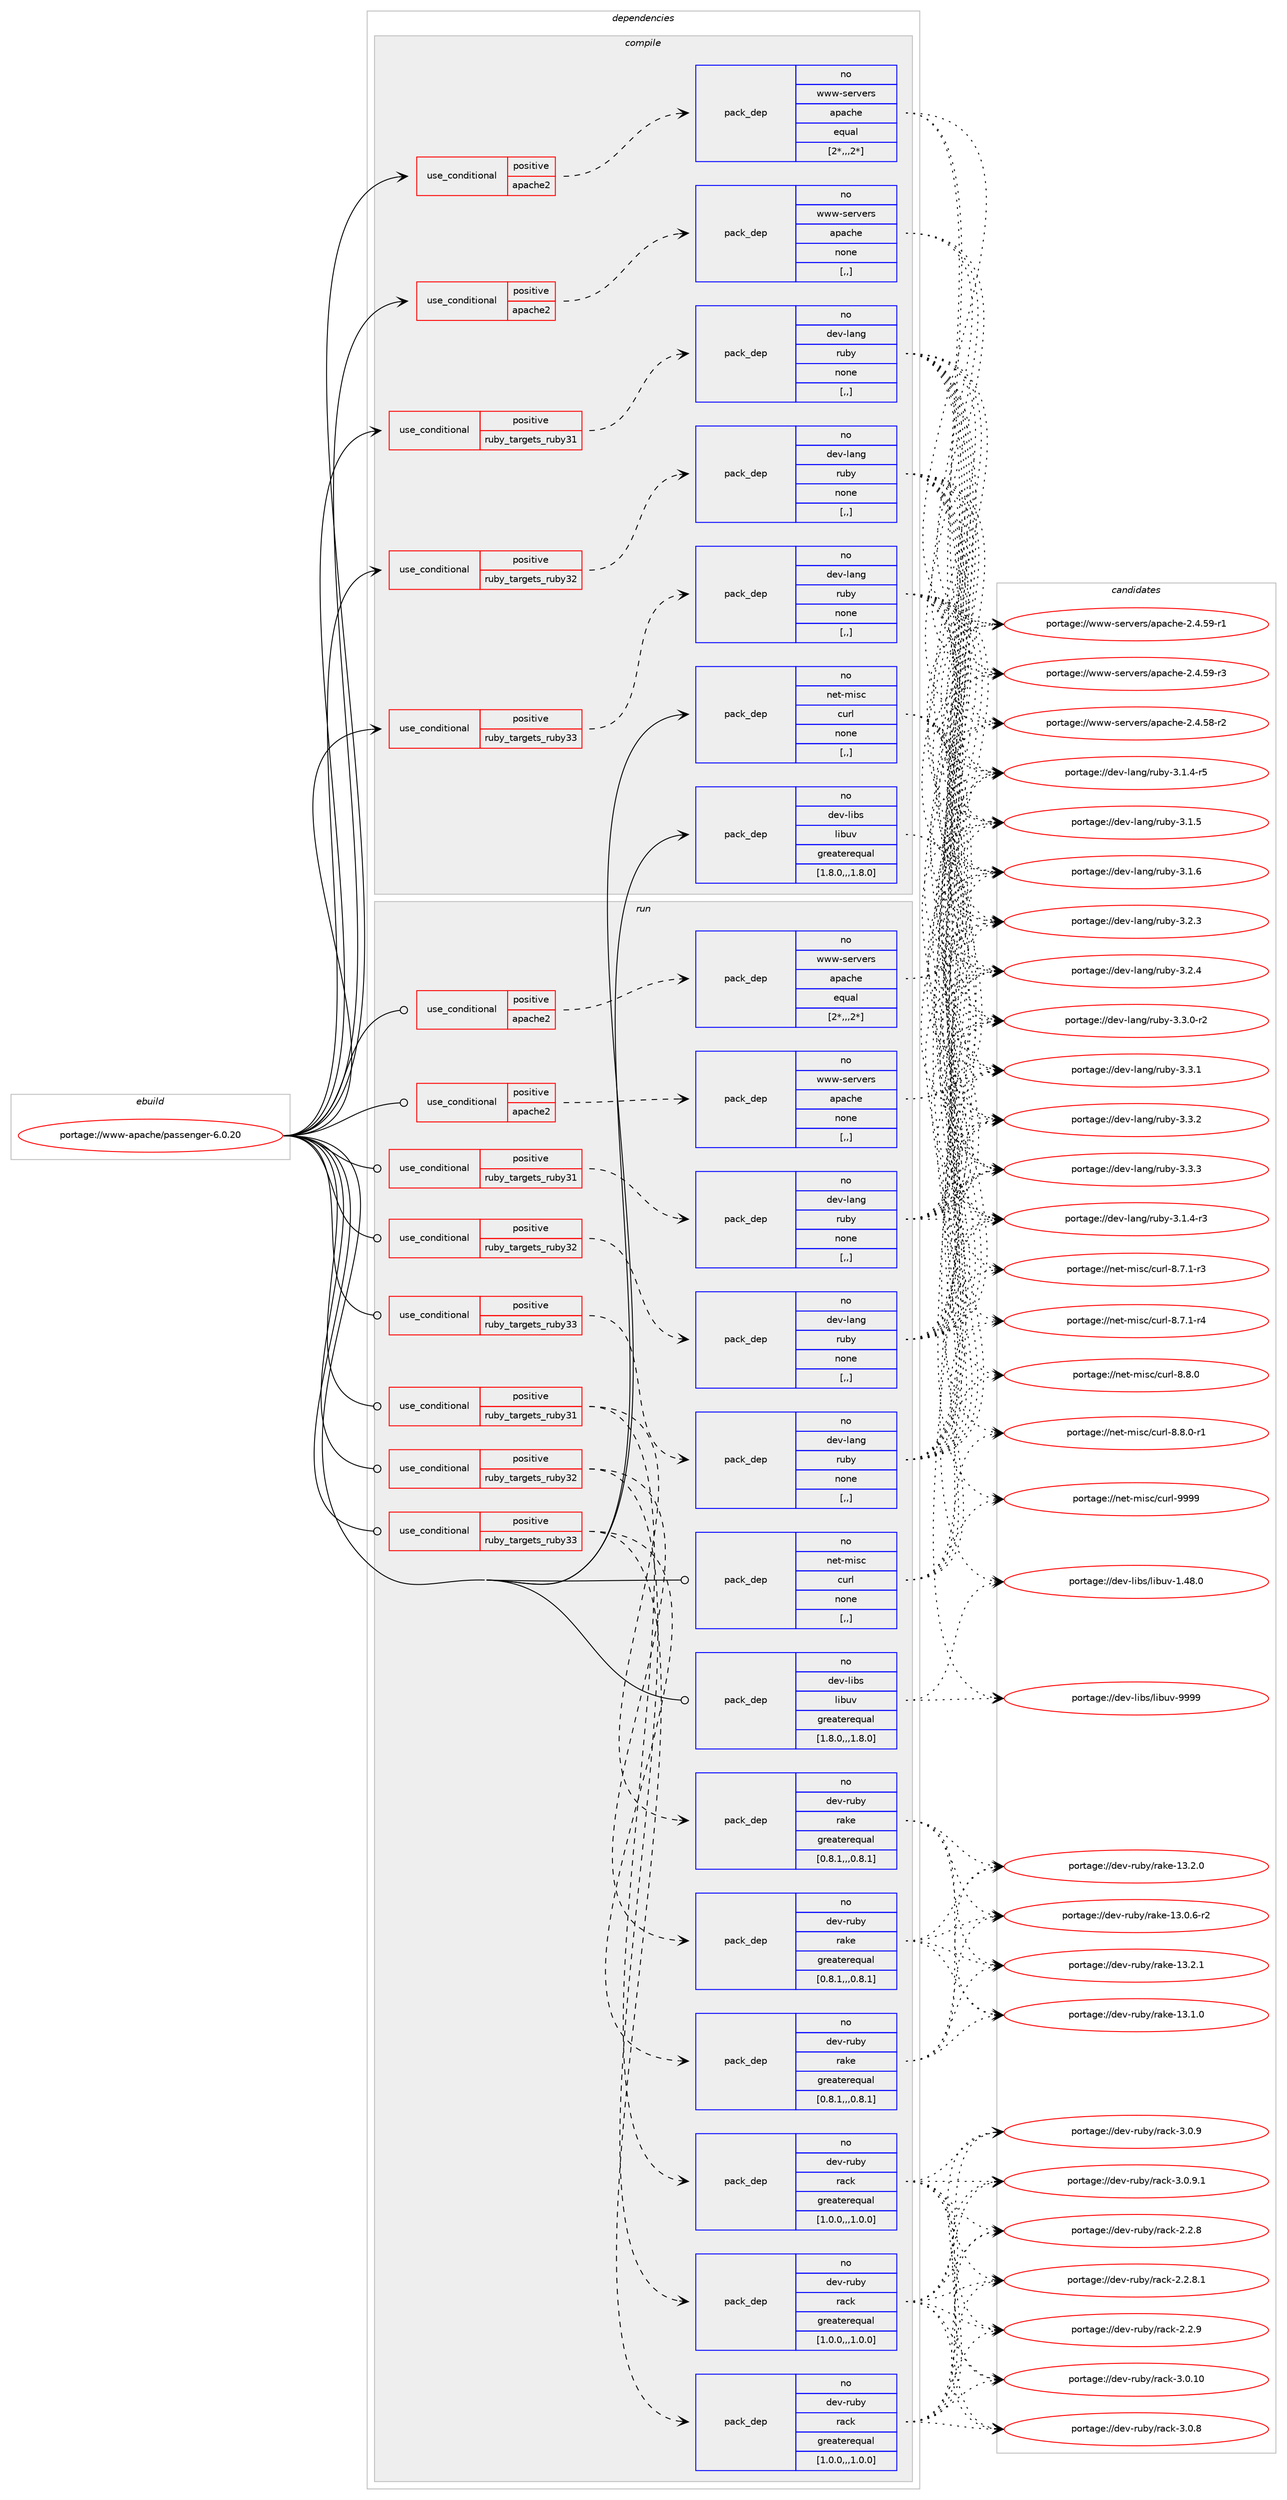 digraph prolog {

# *************
# Graph options
# *************

newrank=true;
concentrate=true;
compound=true;
graph [rankdir=LR,fontname=Helvetica,fontsize=10,ranksep=1.5];#, ranksep=2.5, nodesep=0.2];
edge  [arrowhead=vee];
node  [fontname=Helvetica,fontsize=10];

# **********
# The ebuild
# **********

subgraph cluster_leftcol {
color=gray;
rank=same;
label=<<i>ebuild</i>>;
id [label="portage://www-apache/passenger-6.0.20", color=red, width=4, href="../www-apache/passenger-6.0.20.svg"];
}

# ****************
# The dependencies
# ****************

subgraph cluster_midcol {
color=gray;
label=<<i>dependencies</i>>;
subgraph cluster_compile {
fillcolor="#eeeeee";
style=filled;
label=<<i>compile</i>>;
subgraph cond115959 {
dependency435729 [label=<<TABLE BORDER="0" CELLBORDER="1" CELLSPACING="0" CELLPADDING="4"><TR><TD ROWSPAN="3" CELLPADDING="10">use_conditional</TD></TR><TR><TD>positive</TD></TR><TR><TD>apache2</TD></TR></TABLE>>, shape=none, color=red];
subgraph pack316601 {
dependency435730 [label=<<TABLE BORDER="0" CELLBORDER="1" CELLSPACING="0" CELLPADDING="4" WIDTH="220"><TR><TD ROWSPAN="6" CELLPADDING="30">pack_dep</TD></TR><TR><TD WIDTH="110">no</TD></TR><TR><TD>www-servers</TD></TR><TR><TD>apache</TD></TR><TR><TD>equal</TD></TR><TR><TD>[2*,,,2*]</TD></TR></TABLE>>, shape=none, color=blue];
}
dependency435729:e -> dependency435730:w [weight=20,style="dashed",arrowhead="vee"];
}
id:e -> dependency435729:w [weight=20,style="solid",arrowhead="vee"];
subgraph cond115960 {
dependency435731 [label=<<TABLE BORDER="0" CELLBORDER="1" CELLSPACING="0" CELLPADDING="4"><TR><TD ROWSPAN="3" CELLPADDING="10">use_conditional</TD></TR><TR><TD>positive</TD></TR><TR><TD>apache2</TD></TR></TABLE>>, shape=none, color=red];
subgraph pack316602 {
dependency435732 [label=<<TABLE BORDER="0" CELLBORDER="1" CELLSPACING="0" CELLPADDING="4" WIDTH="220"><TR><TD ROWSPAN="6" CELLPADDING="30">pack_dep</TD></TR><TR><TD WIDTH="110">no</TD></TR><TR><TD>www-servers</TD></TR><TR><TD>apache</TD></TR><TR><TD>none</TD></TR><TR><TD>[,,]</TD></TR></TABLE>>, shape=none, color=blue];
}
dependency435731:e -> dependency435732:w [weight=20,style="dashed",arrowhead="vee"];
}
id:e -> dependency435731:w [weight=20,style="solid",arrowhead="vee"];
subgraph cond115961 {
dependency435733 [label=<<TABLE BORDER="0" CELLBORDER="1" CELLSPACING="0" CELLPADDING="4"><TR><TD ROWSPAN="3" CELLPADDING="10">use_conditional</TD></TR><TR><TD>positive</TD></TR><TR><TD>ruby_targets_ruby31</TD></TR></TABLE>>, shape=none, color=red];
subgraph pack316603 {
dependency435734 [label=<<TABLE BORDER="0" CELLBORDER="1" CELLSPACING="0" CELLPADDING="4" WIDTH="220"><TR><TD ROWSPAN="6" CELLPADDING="30">pack_dep</TD></TR><TR><TD WIDTH="110">no</TD></TR><TR><TD>dev-lang</TD></TR><TR><TD>ruby</TD></TR><TR><TD>none</TD></TR><TR><TD>[,,]</TD></TR></TABLE>>, shape=none, color=blue];
}
dependency435733:e -> dependency435734:w [weight=20,style="dashed",arrowhead="vee"];
}
id:e -> dependency435733:w [weight=20,style="solid",arrowhead="vee"];
subgraph cond115962 {
dependency435735 [label=<<TABLE BORDER="0" CELLBORDER="1" CELLSPACING="0" CELLPADDING="4"><TR><TD ROWSPAN="3" CELLPADDING="10">use_conditional</TD></TR><TR><TD>positive</TD></TR><TR><TD>ruby_targets_ruby32</TD></TR></TABLE>>, shape=none, color=red];
subgraph pack316604 {
dependency435736 [label=<<TABLE BORDER="0" CELLBORDER="1" CELLSPACING="0" CELLPADDING="4" WIDTH="220"><TR><TD ROWSPAN="6" CELLPADDING="30">pack_dep</TD></TR><TR><TD WIDTH="110">no</TD></TR><TR><TD>dev-lang</TD></TR><TR><TD>ruby</TD></TR><TR><TD>none</TD></TR><TR><TD>[,,]</TD></TR></TABLE>>, shape=none, color=blue];
}
dependency435735:e -> dependency435736:w [weight=20,style="dashed",arrowhead="vee"];
}
id:e -> dependency435735:w [weight=20,style="solid",arrowhead="vee"];
subgraph cond115963 {
dependency435737 [label=<<TABLE BORDER="0" CELLBORDER="1" CELLSPACING="0" CELLPADDING="4"><TR><TD ROWSPAN="3" CELLPADDING="10">use_conditional</TD></TR><TR><TD>positive</TD></TR><TR><TD>ruby_targets_ruby33</TD></TR></TABLE>>, shape=none, color=red];
subgraph pack316605 {
dependency435738 [label=<<TABLE BORDER="0" CELLBORDER="1" CELLSPACING="0" CELLPADDING="4" WIDTH="220"><TR><TD ROWSPAN="6" CELLPADDING="30">pack_dep</TD></TR><TR><TD WIDTH="110">no</TD></TR><TR><TD>dev-lang</TD></TR><TR><TD>ruby</TD></TR><TR><TD>none</TD></TR><TR><TD>[,,]</TD></TR></TABLE>>, shape=none, color=blue];
}
dependency435737:e -> dependency435738:w [weight=20,style="dashed",arrowhead="vee"];
}
id:e -> dependency435737:w [weight=20,style="solid",arrowhead="vee"];
subgraph pack316606 {
dependency435739 [label=<<TABLE BORDER="0" CELLBORDER="1" CELLSPACING="0" CELLPADDING="4" WIDTH="220"><TR><TD ROWSPAN="6" CELLPADDING="30">pack_dep</TD></TR><TR><TD WIDTH="110">no</TD></TR><TR><TD>dev-libs</TD></TR><TR><TD>libuv</TD></TR><TR><TD>greaterequal</TD></TR><TR><TD>[1.8.0,,,1.8.0]</TD></TR></TABLE>>, shape=none, color=blue];
}
id:e -> dependency435739:w [weight=20,style="solid",arrowhead="vee"];
subgraph pack316607 {
dependency435740 [label=<<TABLE BORDER="0" CELLBORDER="1" CELLSPACING="0" CELLPADDING="4" WIDTH="220"><TR><TD ROWSPAN="6" CELLPADDING="30">pack_dep</TD></TR><TR><TD WIDTH="110">no</TD></TR><TR><TD>net-misc</TD></TR><TR><TD>curl</TD></TR><TR><TD>none</TD></TR><TR><TD>[,,]</TD></TR></TABLE>>, shape=none, color=blue];
}
id:e -> dependency435740:w [weight=20,style="solid",arrowhead="vee"];
}
subgraph cluster_compileandrun {
fillcolor="#eeeeee";
style=filled;
label=<<i>compile and run</i>>;
}
subgraph cluster_run {
fillcolor="#eeeeee";
style=filled;
label=<<i>run</i>>;
subgraph cond115964 {
dependency435741 [label=<<TABLE BORDER="0" CELLBORDER="1" CELLSPACING="0" CELLPADDING="4"><TR><TD ROWSPAN="3" CELLPADDING="10">use_conditional</TD></TR><TR><TD>positive</TD></TR><TR><TD>apache2</TD></TR></TABLE>>, shape=none, color=red];
subgraph pack316608 {
dependency435742 [label=<<TABLE BORDER="0" CELLBORDER="1" CELLSPACING="0" CELLPADDING="4" WIDTH="220"><TR><TD ROWSPAN="6" CELLPADDING="30">pack_dep</TD></TR><TR><TD WIDTH="110">no</TD></TR><TR><TD>www-servers</TD></TR><TR><TD>apache</TD></TR><TR><TD>equal</TD></TR><TR><TD>[2*,,,2*]</TD></TR></TABLE>>, shape=none, color=blue];
}
dependency435741:e -> dependency435742:w [weight=20,style="dashed",arrowhead="vee"];
}
id:e -> dependency435741:w [weight=20,style="solid",arrowhead="odot"];
subgraph cond115965 {
dependency435743 [label=<<TABLE BORDER="0" CELLBORDER="1" CELLSPACING="0" CELLPADDING="4"><TR><TD ROWSPAN="3" CELLPADDING="10">use_conditional</TD></TR><TR><TD>positive</TD></TR><TR><TD>apache2</TD></TR></TABLE>>, shape=none, color=red];
subgraph pack316609 {
dependency435744 [label=<<TABLE BORDER="0" CELLBORDER="1" CELLSPACING="0" CELLPADDING="4" WIDTH="220"><TR><TD ROWSPAN="6" CELLPADDING="30">pack_dep</TD></TR><TR><TD WIDTH="110">no</TD></TR><TR><TD>www-servers</TD></TR><TR><TD>apache</TD></TR><TR><TD>none</TD></TR><TR><TD>[,,]</TD></TR></TABLE>>, shape=none, color=blue];
}
dependency435743:e -> dependency435744:w [weight=20,style="dashed",arrowhead="vee"];
}
id:e -> dependency435743:w [weight=20,style="solid",arrowhead="odot"];
subgraph cond115966 {
dependency435745 [label=<<TABLE BORDER="0" CELLBORDER="1" CELLSPACING="0" CELLPADDING="4"><TR><TD ROWSPAN="3" CELLPADDING="10">use_conditional</TD></TR><TR><TD>positive</TD></TR><TR><TD>ruby_targets_ruby31</TD></TR></TABLE>>, shape=none, color=red];
subgraph pack316610 {
dependency435746 [label=<<TABLE BORDER="0" CELLBORDER="1" CELLSPACING="0" CELLPADDING="4" WIDTH="220"><TR><TD ROWSPAN="6" CELLPADDING="30">pack_dep</TD></TR><TR><TD WIDTH="110">no</TD></TR><TR><TD>dev-lang</TD></TR><TR><TD>ruby</TD></TR><TR><TD>none</TD></TR><TR><TD>[,,]</TD></TR></TABLE>>, shape=none, color=blue];
}
dependency435745:e -> dependency435746:w [weight=20,style="dashed",arrowhead="vee"];
}
id:e -> dependency435745:w [weight=20,style="solid",arrowhead="odot"];
subgraph cond115967 {
dependency435747 [label=<<TABLE BORDER="0" CELLBORDER="1" CELLSPACING="0" CELLPADDING="4"><TR><TD ROWSPAN="3" CELLPADDING="10">use_conditional</TD></TR><TR><TD>positive</TD></TR><TR><TD>ruby_targets_ruby31</TD></TR></TABLE>>, shape=none, color=red];
subgraph pack316611 {
dependency435748 [label=<<TABLE BORDER="0" CELLBORDER="1" CELLSPACING="0" CELLPADDING="4" WIDTH="220"><TR><TD ROWSPAN="6" CELLPADDING="30">pack_dep</TD></TR><TR><TD WIDTH="110">no</TD></TR><TR><TD>dev-ruby</TD></TR><TR><TD>rack</TD></TR><TR><TD>greaterequal</TD></TR><TR><TD>[1.0.0,,,1.0.0]</TD></TR></TABLE>>, shape=none, color=blue];
}
dependency435747:e -> dependency435748:w [weight=20,style="dashed",arrowhead="vee"];
subgraph pack316612 {
dependency435749 [label=<<TABLE BORDER="0" CELLBORDER="1" CELLSPACING="0" CELLPADDING="4" WIDTH="220"><TR><TD ROWSPAN="6" CELLPADDING="30">pack_dep</TD></TR><TR><TD WIDTH="110">no</TD></TR><TR><TD>dev-ruby</TD></TR><TR><TD>rake</TD></TR><TR><TD>greaterequal</TD></TR><TR><TD>[0.8.1,,,0.8.1]</TD></TR></TABLE>>, shape=none, color=blue];
}
dependency435747:e -> dependency435749:w [weight=20,style="dashed",arrowhead="vee"];
}
id:e -> dependency435747:w [weight=20,style="solid",arrowhead="odot"];
subgraph cond115968 {
dependency435750 [label=<<TABLE BORDER="0" CELLBORDER="1" CELLSPACING="0" CELLPADDING="4"><TR><TD ROWSPAN="3" CELLPADDING="10">use_conditional</TD></TR><TR><TD>positive</TD></TR><TR><TD>ruby_targets_ruby32</TD></TR></TABLE>>, shape=none, color=red];
subgraph pack316613 {
dependency435751 [label=<<TABLE BORDER="0" CELLBORDER="1" CELLSPACING="0" CELLPADDING="4" WIDTH="220"><TR><TD ROWSPAN="6" CELLPADDING="30">pack_dep</TD></TR><TR><TD WIDTH="110">no</TD></TR><TR><TD>dev-lang</TD></TR><TR><TD>ruby</TD></TR><TR><TD>none</TD></TR><TR><TD>[,,]</TD></TR></TABLE>>, shape=none, color=blue];
}
dependency435750:e -> dependency435751:w [weight=20,style="dashed",arrowhead="vee"];
}
id:e -> dependency435750:w [weight=20,style="solid",arrowhead="odot"];
subgraph cond115969 {
dependency435752 [label=<<TABLE BORDER="0" CELLBORDER="1" CELLSPACING="0" CELLPADDING="4"><TR><TD ROWSPAN="3" CELLPADDING="10">use_conditional</TD></TR><TR><TD>positive</TD></TR><TR><TD>ruby_targets_ruby32</TD></TR></TABLE>>, shape=none, color=red];
subgraph pack316614 {
dependency435753 [label=<<TABLE BORDER="0" CELLBORDER="1" CELLSPACING="0" CELLPADDING="4" WIDTH="220"><TR><TD ROWSPAN="6" CELLPADDING="30">pack_dep</TD></TR><TR><TD WIDTH="110">no</TD></TR><TR><TD>dev-ruby</TD></TR><TR><TD>rack</TD></TR><TR><TD>greaterequal</TD></TR><TR><TD>[1.0.0,,,1.0.0]</TD></TR></TABLE>>, shape=none, color=blue];
}
dependency435752:e -> dependency435753:w [weight=20,style="dashed",arrowhead="vee"];
subgraph pack316615 {
dependency435754 [label=<<TABLE BORDER="0" CELLBORDER="1" CELLSPACING="0" CELLPADDING="4" WIDTH="220"><TR><TD ROWSPAN="6" CELLPADDING="30">pack_dep</TD></TR><TR><TD WIDTH="110">no</TD></TR><TR><TD>dev-ruby</TD></TR><TR><TD>rake</TD></TR><TR><TD>greaterequal</TD></TR><TR><TD>[0.8.1,,,0.8.1]</TD></TR></TABLE>>, shape=none, color=blue];
}
dependency435752:e -> dependency435754:w [weight=20,style="dashed",arrowhead="vee"];
}
id:e -> dependency435752:w [weight=20,style="solid",arrowhead="odot"];
subgraph cond115970 {
dependency435755 [label=<<TABLE BORDER="0" CELLBORDER="1" CELLSPACING="0" CELLPADDING="4"><TR><TD ROWSPAN="3" CELLPADDING="10">use_conditional</TD></TR><TR><TD>positive</TD></TR><TR><TD>ruby_targets_ruby33</TD></TR></TABLE>>, shape=none, color=red];
subgraph pack316616 {
dependency435756 [label=<<TABLE BORDER="0" CELLBORDER="1" CELLSPACING="0" CELLPADDING="4" WIDTH="220"><TR><TD ROWSPAN="6" CELLPADDING="30">pack_dep</TD></TR><TR><TD WIDTH="110">no</TD></TR><TR><TD>dev-lang</TD></TR><TR><TD>ruby</TD></TR><TR><TD>none</TD></TR><TR><TD>[,,]</TD></TR></TABLE>>, shape=none, color=blue];
}
dependency435755:e -> dependency435756:w [weight=20,style="dashed",arrowhead="vee"];
}
id:e -> dependency435755:w [weight=20,style="solid",arrowhead="odot"];
subgraph cond115971 {
dependency435757 [label=<<TABLE BORDER="0" CELLBORDER="1" CELLSPACING="0" CELLPADDING="4"><TR><TD ROWSPAN="3" CELLPADDING="10">use_conditional</TD></TR><TR><TD>positive</TD></TR><TR><TD>ruby_targets_ruby33</TD></TR></TABLE>>, shape=none, color=red];
subgraph pack316617 {
dependency435758 [label=<<TABLE BORDER="0" CELLBORDER="1" CELLSPACING="0" CELLPADDING="4" WIDTH="220"><TR><TD ROWSPAN="6" CELLPADDING="30">pack_dep</TD></TR><TR><TD WIDTH="110">no</TD></TR><TR><TD>dev-ruby</TD></TR><TR><TD>rack</TD></TR><TR><TD>greaterequal</TD></TR><TR><TD>[1.0.0,,,1.0.0]</TD></TR></TABLE>>, shape=none, color=blue];
}
dependency435757:e -> dependency435758:w [weight=20,style="dashed",arrowhead="vee"];
subgraph pack316618 {
dependency435759 [label=<<TABLE BORDER="0" CELLBORDER="1" CELLSPACING="0" CELLPADDING="4" WIDTH="220"><TR><TD ROWSPAN="6" CELLPADDING="30">pack_dep</TD></TR><TR><TD WIDTH="110">no</TD></TR><TR><TD>dev-ruby</TD></TR><TR><TD>rake</TD></TR><TR><TD>greaterequal</TD></TR><TR><TD>[0.8.1,,,0.8.1]</TD></TR></TABLE>>, shape=none, color=blue];
}
dependency435757:e -> dependency435759:w [weight=20,style="dashed",arrowhead="vee"];
}
id:e -> dependency435757:w [weight=20,style="solid",arrowhead="odot"];
subgraph pack316619 {
dependency435760 [label=<<TABLE BORDER="0" CELLBORDER="1" CELLSPACING="0" CELLPADDING="4" WIDTH="220"><TR><TD ROWSPAN="6" CELLPADDING="30">pack_dep</TD></TR><TR><TD WIDTH="110">no</TD></TR><TR><TD>dev-libs</TD></TR><TR><TD>libuv</TD></TR><TR><TD>greaterequal</TD></TR><TR><TD>[1.8.0,,,1.8.0]</TD></TR></TABLE>>, shape=none, color=blue];
}
id:e -> dependency435760:w [weight=20,style="solid",arrowhead="odot"];
subgraph pack316620 {
dependency435761 [label=<<TABLE BORDER="0" CELLBORDER="1" CELLSPACING="0" CELLPADDING="4" WIDTH="220"><TR><TD ROWSPAN="6" CELLPADDING="30">pack_dep</TD></TR><TR><TD WIDTH="110">no</TD></TR><TR><TD>net-misc</TD></TR><TR><TD>curl</TD></TR><TR><TD>none</TD></TR><TR><TD>[,,]</TD></TR></TABLE>>, shape=none, color=blue];
}
id:e -> dependency435761:w [weight=20,style="solid",arrowhead="odot"];
}
}

# **************
# The candidates
# **************

subgraph cluster_choices {
rank=same;
color=gray;
label=<<i>candidates</i>>;

subgraph choice316601 {
color=black;
nodesep=1;
choice1191191194511510111411810111411547971129799104101455046524653564511450 [label="portage://www-servers/apache-2.4.58-r2", color=red, width=4,href="../www-servers/apache-2.4.58-r2.svg"];
choice1191191194511510111411810111411547971129799104101455046524653574511449 [label="portage://www-servers/apache-2.4.59-r1", color=red, width=4,href="../www-servers/apache-2.4.59-r1.svg"];
choice1191191194511510111411810111411547971129799104101455046524653574511451 [label="portage://www-servers/apache-2.4.59-r3", color=red, width=4,href="../www-servers/apache-2.4.59-r3.svg"];
dependency435730:e -> choice1191191194511510111411810111411547971129799104101455046524653564511450:w [style=dotted,weight="100"];
dependency435730:e -> choice1191191194511510111411810111411547971129799104101455046524653574511449:w [style=dotted,weight="100"];
dependency435730:e -> choice1191191194511510111411810111411547971129799104101455046524653574511451:w [style=dotted,weight="100"];
}
subgraph choice316602 {
color=black;
nodesep=1;
choice1191191194511510111411810111411547971129799104101455046524653564511450 [label="portage://www-servers/apache-2.4.58-r2", color=red, width=4,href="../www-servers/apache-2.4.58-r2.svg"];
choice1191191194511510111411810111411547971129799104101455046524653574511449 [label="portage://www-servers/apache-2.4.59-r1", color=red, width=4,href="../www-servers/apache-2.4.59-r1.svg"];
choice1191191194511510111411810111411547971129799104101455046524653574511451 [label="portage://www-servers/apache-2.4.59-r3", color=red, width=4,href="../www-servers/apache-2.4.59-r3.svg"];
dependency435732:e -> choice1191191194511510111411810111411547971129799104101455046524653564511450:w [style=dotted,weight="100"];
dependency435732:e -> choice1191191194511510111411810111411547971129799104101455046524653574511449:w [style=dotted,weight="100"];
dependency435732:e -> choice1191191194511510111411810111411547971129799104101455046524653574511451:w [style=dotted,weight="100"];
}
subgraph choice316603 {
color=black;
nodesep=1;
choice100101118451089711010347114117981214551464946524511451 [label="portage://dev-lang/ruby-3.1.4-r3", color=red, width=4,href="../dev-lang/ruby-3.1.4-r3.svg"];
choice100101118451089711010347114117981214551464946524511453 [label="portage://dev-lang/ruby-3.1.4-r5", color=red, width=4,href="../dev-lang/ruby-3.1.4-r5.svg"];
choice10010111845108971101034711411798121455146494653 [label="portage://dev-lang/ruby-3.1.5", color=red, width=4,href="../dev-lang/ruby-3.1.5.svg"];
choice10010111845108971101034711411798121455146494654 [label="portage://dev-lang/ruby-3.1.6", color=red, width=4,href="../dev-lang/ruby-3.1.6.svg"];
choice10010111845108971101034711411798121455146504651 [label="portage://dev-lang/ruby-3.2.3", color=red, width=4,href="../dev-lang/ruby-3.2.3.svg"];
choice10010111845108971101034711411798121455146504652 [label="portage://dev-lang/ruby-3.2.4", color=red, width=4,href="../dev-lang/ruby-3.2.4.svg"];
choice100101118451089711010347114117981214551465146484511450 [label="portage://dev-lang/ruby-3.3.0-r2", color=red, width=4,href="../dev-lang/ruby-3.3.0-r2.svg"];
choice10010111845108971101034711411798121455146514649 [label="portage://dev-lang/ruby-3.3.1", color=red, width=4,href="../dev-lang/ruby-3.3.1.svg"];
choice10010111845108971101034711411798121455146514650 [label="portage://dev-lang/ruby-3.3.2", color=red, width=4,href="../dev-lang/ruby-3.3.2.svg"];
choice10010111845108971101034711411798121455146514651 [label="portage://dev-lang/ruby-3.3.3", color=red, width=4,href="../dev-lang/ruby-3.3.3.svg"];
dependency435734:e -> choice100101118451089711010347114117981214551464946524511451:w [style=dotted,weight="100"];
dependency435734:e -> choice100101118451089711010347114117981214551464946524511453:w [style=dotted,weight="100"];
dependency435734:e -> choice10010111845108971101034711411798121455146494653:w [style=dotted,weight="100"];
dependency435734:e -> choice10010111845108971101034711411798121455146494654:w [style=dotted,weight="100"];
dependency435734:e -> choice10010111845108971101034711411798121455146504651:w [style=dotted,weight="100"];
dependency435734:e -> choice10010111845108971101034711411798121455146504652:w [style=dotted,weight="100"];
dependency435734:e -> choice100101118451089711010347114117981214551465146484511450:w [style=dotted,weight="100"];
dependency435734:e -> choice10010111845108971101034711411798121455146514649:w [style=dotted,weight="100"];
dependency435734:e -> choice10010111845108971101034711411798121455146514650:w [style=dotted,weight="100"];
dependency435734:e -> choice10010111845108971101034711411798121455146514651:w [style=dotted,weight="100"];
}
subgraph choice316604 {
color=black;
nodesep=1;
choice100101118451089711010347114117981214551464946524511451 [label="portage://dev-lang/ruby-3.1.4-r3", color=red, width=4,href="../dev-lang/ruby-3.1.4-r3.svg"];
choice100101118451089711010347114117981214551464946524511453 [label="portage://dev-lang/ruby-3.1.4-r5", color=red, width=4,href="../dev-lang/ruby-3.1.4-r5.svg"];
choice10010111845108971101034711411798121455146494653 [label="portage://dev-lang/ruby-3.1.5", color=red, width=4,href="../dev-lang/ruby-3.1.5.svg"];
choice10010111845108971101034711411798121455146494654 [label="portage://dev-lang/ruby-3.1.6", color=red, width=4,href="../dev-lang/ruby-3.1.6.svg"];
choice10010111845108971101034711411798121455146504651 [label="portage://dev-lang/ruby-3.2.3", color=red, width=4,href="../dev-lang/ruby-3.2.3.svg"];
choice10010111845108971101034711411798121455146504652 [label="portage://dev-lang/ruby-3.2.4", color=red, width=4,href="../dev-lang/ruby-3.2.4.svg"];
choice100101118451089711010347114117981214551465146484511450 [label="portage://dev-lang/ruby-3.3.0-r2", color=red, width=4,href="../dev-lang/ruby-3.3.0-r2.svg"];
choice10010111845108971101034711411798121455146514649 [label="portage://dev-lang/ruby-3.3.1", color=red, width=4,href="../dev-lang/ruby-3.3.1.svg"];
choice10010111845108971101034711411798121455146514650 [label="portage://dev-lang/ruby-3.3.2", color=red, width=4,href="../dev-lang/ruby-3.3.2.svg"];
choice10010111845108971101034711411798121455146514651 [label="portage://dev-lang/ruby-3.3.3", color=red, width=4,href="../dev-lang/ruby-3.3.3.svg"];
dependency435736:e -> choice100101118451089711010347114117981214551464946524511451:w [style=dotted,weight="100"];
dependency435736:e -> choice100101118451089711010347114117981214551464946524511453:w [style=dotted,weight="100"];
dependency435736:e -> choice10010111845108971101034711411798121455146494653:w [style=dotted,weight="100"];
dependency435736:e -> choice10010111845108971101034711411798121455146494654:w [style=dotted,weight="100"];
dependency435736:e -> choice10010111845108971101034711411798121455146504651:w [style=dotted,weight="100"];
dependency435736:e -> choice10010111845108971101034711411798121455146504652:w [style=dotted,weight="100"];
dependency435736:e -> choice100101118451089711010347114117981214551465146484511450:w [style=dotted,weight="100"];
dependency435736:e -> choice10010111845108971101034711411798121455146514649:w [style=dotted,weight="100"];
dependency435736:e -> choice10010111845108971101034711411798121455146514650:w [style=dotted,weight="100"];
dependency435736:e -> choice10010111845108971101034711411798121455146514651:w [style=dotted,weight="100"];
}
subgraph choice316605 {
color=black;
nodesep=1;
choice100101118451089711010347114117981214551464946524511451 [label="portage://dev-lang/ruby-3.1.4-r3", color=red, width=4,href="../dev-lang/ruby-3.1.4-r3.svg"];
choice100101118451089711010347114117981214551464946524511453 [label="portage://dev-lang/ruby-3.1.4-r5", color=red, width=4,href="../dev-lang/ruby-3.1.4-r5.svg"];
choice10010111845108971101034711411798121455146494653 [label="portage://dev-lang/ruby-3.1.5", color=red, width=4,href="../dev-lang/ruby-3.1.5.svg"];
choice10010111845108971101034711411798121455146494654 [label="portage://dev-lang/ruby-3.1.6", color=red, width=4,href="../dev-lang/ruby-3.1.6.svg"];
choice10010111845108971101034711411798121455146504651 [label="portage://dev-lang/ruby-3.2.3", color=red, width=4,href="../dev-lang/ruby-3.2.3.svg"];
choice10010111845108971101034711411798121455146504652 [label="portage://dev-lang/ruby-3.2.4", color=red, width=4,href="../dev-lang/ruby-3.2.4.svg"];
choice100101118451089711010347114117981214551465146484511450 [label="portage://dev-lang/ruby-3.3.0-r2", color=red, width=4,href="../dev-lang/ruby-3.3.0-r2.svg"];
choice10010111845108971101034711411798121455146514649 [label="portage://dev-lang/ruby-3.3.1", color=red, width=4,href="../dev-lang/ruby-3.3.1.svg"];
choice10010111845108971101034711411798121455146514650 [label="portage://dev-lang/ruby-3.3.2", color=red, width=4,href="../dev-lang/ruby-3.3.2.svg"];
choice10010111845108971101034711411798121455146514651 [label="portage://dev-lang/ruby-3.3.3", color=red, width=4,href="../dev-lang/ruby-3.3.3.svg"];
dependency435738:e -> choice100101118451089711010347114117981214551464946524511451:w [style=dotted,weight="100"];
dependency435738:e -> choice100101118451089711010347114117981214551464946524511453:w [style=dotted,weight="100"];
dependency435738:e -> choice10010111845108971101034711411798121455146494653:w [style=dotted,weight="100"];
dependency435738:e -> choice10010111845108971101034711411798121455146494654:w [style=dotted,weight="100"];
dependency435738:e -> choice10010111845108971101034711411798121455146504651:w [style=dotted,weight="100"];
dependency435738:e -> choice10010111845108971101034711411798121455146504652:w [style=dotted,weight="100"];
dependency435738:e -> choice100101118451089711010347114117981214551465146484511450:w [style=dotted,weight="100"];
dependency435738:e -> choice10010111845108971101034711411798121455146514649:w [style=dotted,weight="100"];
dependency435738:e -> choice10010111845108971101034711411798121455146514650:w [style=dotted,weight="100"];
dependency435738:e -> choice10010111845108971101034711411798121455146514651:w [style=dotted,weight="100"];
}
subgraph choice316606 {
color=black;
nodesep=1;
choice1001011184510810598115471081059811711845494652564648 [label="portage://dev-libs/libuv-1.48.0", color=red, width=4,href="../dev-libs/libuv-1.48.0.svg"];
choice100101118451081059811547108105981171184557575757 [label="portage://dev-libs/libuv-9999", color=red, width=4,href="../dev-libs/libuv-9999.svg"];
dependency435739:e -> choice1001011184510810598115471081059811711845494652564648:w [style=dotted,weight="100"];
dependency435739:e -> choice100101118451081059811547108105981171184557575757:w [style=dotted,weight="100"];
}
subgraph choice316607 {
color=black;
nodesep=1;
choice110101116451091051159947991171141084556465546494511451 [label="portage://net-misc/curl-8.7.1-r3", color=red, width=4,href="../net-misc/curl-8.7.1-r3.svg"];
choice110101116451091051159947991171141084556465546494511452 [label="portage://net-misc/curl-8.7.1-r4", color=red, width=4,href="../net-misc/curl-8.7.1-r4.svg"];
choice11010111645109105115994799117114108455646564648 [label="portage://net-misc/curl-8.8.0", color=red, width=4,href="../net-misc/curl-8.8.0.svg"];
choice110101116451091051159947991171141084556465646484511449 [label="portage://net-misc/curl-8.8.0-r1", color=red, width=4,href="../net-misc/curl-8.8.0-r1.svg"];
choice110101116451091051159947991171141084557575757 [label="portage://net-misc/curl-9999", color=red, width=4,href="../net-misc/curl-9999.svg"];
dependency435740:e -> choice110101116451091051159947991171141084556465546494511451:w [style=dotted,weight="100"];
dependency435740:e -> choice110101116451091051159947991171141084556465546494511452:w [style=dotted,weight="100"];
dependency435740:e -> choice11010111645109105115994799117114108455646564648:w [style=dotted,weight="100"];
dependency435740:e -> choice110101116451091051159947991171141084556465646484511449:w [style=dotted,weight="100"];
dependency435740:e -> choice110101116451091051159947991171141084557575757:w [style=dotted,weight="100"];
}
subgraph choice316608 {
color=black;
nodesep=1;
choice1191191194511510111411810111411547971129799104101455046524653564511450 [label="portage://www-servers/apache-2.4.58-r2", color=red, width=4,href="../www-servers/apache-2.4.58-r2.svg"];
choice1191191194511510111411810111411547971129799104101455046524653574511449 [label="portage://www-servers/apache-2.4.59-r1", color=red, width=4,href="../www-servers/apache-2.4.59-r1.svg"];
choice1191191194511510111411810111411547971129799104101455046524653574511451 [label="portage://www-servers/apache-2.4.59-r3", color=red, width=4,href="../www-servers/apache-2.4.59-r3.svg"];
dependency435742:e -> choice1191191194511510111411810111411547971129799104101455046524653564511450:w [style=dotted,weight="100"];
dependency435742:e -> choice1191191194511510111411810111411547971129799104101455046524653574511449:w [style=dotted,weight="100"];
dependency435742:e -> choice1191191194511510111411810111411547971129799104101455046524653574511451:w [style=dotted,weight="100"];
}
subgraph choice316609 {
color=black;
nodesep=1;
choice1191191194511510111411810111411547971129799104101455046524653564511450 [label="portage://www-servers/apache-2.4.58-r2", color=red, width=4,href="../www-servers/apache-2.4.58-r2.svg"];
choice1191191194511510111411810111411547971129799104101455046524653574511449 [label="portage://www-servers/apache-2.4.59-r1", color=red, width=4,href="../www-servers/apache-2.4.59-r1.svg"];
choice1191191194511510111411810111411547971129799104101455046524653574511451 [label="portage://www-servers/apache-2.4.59-r3", color=red, width=4,href="../www-servers/apache-2.4.59-r3.svg"];
dependency435744:e -> choice1191191194511510111411810111411547971129799104101455046524653564511450:w [style=dotted,weight="100"];
dependency435744:e -> choice1191191194511510111411810111411547971129799104101455046524653574511449:w [style=dotted,weight="100"];
dependency435744:e -> choice1191191194511510111411810111411547971129799104101455046524653574511451:w [style=dotted,weight="100"];
}
subgraph choice316610 {
color=black;
nodesep=1;
choice100101118451089711010347114117981214551464946524511451 [label="portage://dev-lang/ruby-3.1.4-r3", color=red, width=4,href="../dev-lang/ruby-3.1.4-r3.svg"];
choice100101118451089711010347114117981214551464946524511453 [label="portage://dev-lang/ruby-3.1.4-r5", color=red, width=4,href="../dev-lang/ruby-3.1.4-r5.svg"];
choice10010111845108971101034711411798121455146494653 [label="portage://dev-lang/ruby-3.1.5", color=red, width=4,href="../dev-lang/ruby-3.1.5.svg"];
choice10010111845108971101034711411798121455146494654 [label="portage://dev-lang/ruby-3.1.6", color=red, width=4,href="../dev-lang/ruby-3.1.6.svg"];
choice10010111845108971101034711411798121455146504651 [label="portage://dev-lang/ruby-3.2.3", color=red, width=4,href="../dev-lang/ruby-3.2.3.svg"];
choice10010111845108971101034711411798121455146504652 [label="portage://dev-lang/ruby-3.2.4", color=red, width=4,href="../dev-lang/ruby-3.2.4.svg"];
choice100101118451089711010347114117981214551465146484511450 [label="portage://dev-lang/ruby-3.3.0-r2", color=red, width=4,href="../dev-lang/ruby-3.3.0-r2.svg"];
choice10010111845108971101034711411798121455146514649 [label="portage://dev-lang/ruby-3.3.1", color=red, width=4,href="../dev-lang/ruby-3.3.1.svg"];
choice10010111845108971101034711411798121455146514650 [label="portage://dev-lang/ruby-3.3.2", color=red, width=4,href="../dev-lang/ruby-3.3.2.svg"];
choice10010111845108971101034711411798121455146514651 [label="portage://dev-lang/ruby-3.3.3", color=red, width=4,href="../dev-lang/ruby-3.3.3.svg"];
dependency435746:e -> choice100101118451089711010347114117981214551464946524511451:w [style=dotted,weight="100"];
dependency435746:e -> choice100101118451089711010347114117981214551464946524511453:w [style=dotted,weight="100"];
dependency435746:e -> choice10010111845108971101034711411798121455146494653:w [style=dotted,weight="100"];
dependency435746:e -> choice10010111845108971101034711411798121455146494654:w [style=dotted,weight="100"];
dependency435746:e -> choice10010111845108971101034711411798121455146504651:w [style=dotted,weight="100"];
dependency435746:e -> choice10010111845108971101034711411798121455146504652:w [style=dotted,weight="100"];
dependency435746:e -> choice100101118451089711010347114117981214551465146484511450:w [style=dotted,weight="100"];
dependency435746:e -> choice10010111845108971101034711411798121455146514649:w [style=dotted,weight="100"];
dependency435746:e -> choice10010111845108971101034711411798121455146514650:w [style=dotted,weight="100"];
dependency435746:e -> choice10010111845108971101034711411798121455146514651:w [style=dotted,weight="100"];
}
subgraph choice316611 {
color=black;
nodesep=1;
choice1001011184511411798121471149799107455046504656 [label="portage://dev-ruby/rack-2.2.8", color=red, width=4,href="../dev-ruby/rack-2.2.8.svg"];
choice10010111845114117981214711497991074550465046564649 [label="portage://dev-ruby/rack-2.2.8.1", color=red, width=4,href="../dev-ruby/rack-2.2.8.1.svg"];
choice1001011184511411798121471149799107455046504657 [label="portage://dev-ruby/rack-2.2.9", color=red, width=4,href="../dev-ruby/rack-2.2.9.svg"];
choice100101118451141179812147114979910745514648464948 [label="portage://dev-ruby/rack-3.0.10", color=red, width=4,href="../dev-ruby/rack-3.0.10.svg"];
choice1001011184511411798121471149799107455146484656 [label="portage://dev-ruby/rack-3.0.8", color=red, width=4,href="../dev-ruby/rack-3.0.8.svg"];
choice1001011184511411798121471149799107455146484657 [label="portage://dev-ruby/rack-3.0.9", color=red, width=4,href="../dev-ruby/rack-3.0.9.svg"];
choice10010111845114117981214711497991074551464846574649 [label="portage://dev-ruby/rack-3.0.9.1", color=red, width=4,href="../dev-ruby/rack-3.0.9.1.svg"];
dependency435748:e -> choice1001011184511411798121471149799107455046504656:w [style=dotted,weight="100"];
dependency435748:e -> choice10010111845114117981214711497991074550465046564649:w [style=dotted,weight="100"];
dependency435748:e -> choice1001011184511411798121471149799107455046504657:w [style=dotted,weight="100"];
dependency435748:e -> choice100101118451141179812147114979910745514648464948:w [style=dotted,weight="100"];
dependency435748:e -> choice1001011184511411798121471149799107455146484656:w [style=dotted,weight="100"];
dependency435748:e -> choice1001011184511411798121471149799107455146484657:w [style=dotted,weight="100"];
dependency435748:e -> choice10010111845114117981214711497991074551464846574649:w [style=dotted,weight="100"];
}
subgraph choice316612 {
color=black;
nodesep=1;
choice10010111845114117981214711497107101454951464846544511450 [label="portage://dev-ruby/rake-13.0.6-r2", color=red, width=4,href="../dev-ruby/rake-13.0.6-r2.svg"];
choice1001011184511411798121471149710710145495146494648 [label="portage://dev-ruby/rake-13.1.0", color=red, width=4,href="../dev-ruby/rake-13.1.0.svg"];
choice1001011184511411798121471149710710145495146504648 [label="portage://dev-ruby/rake-13.2.0", color=red, width=4,href="../dev-ruby/rake-13.2.0.svg"];
choice1001011184511411798121471149710710145495146504649 [label="portage://dev-ruby/rake-13.2.1", color=red, width=4,href="../dev-ruby/rake-13.2.1.svg"];
dependency435749:e -> choice10010111845114117981214711497107101454951464846544511450:w [style=dotted,weight="100"];
dependency435749:e -> choice1001011184511411798121471149710710145495146494648:w [style=dotted,weight="100"];
dependency435749:e -> choice1001011184511411798121471149710710145495146504648:w [style=dotted,weight="100"];
dependency435749:e -> choice1001011184511411798121471149710710145495146504649:w [style=dotted,weight="100"];
}
subgraph choice316613 {
color=black;
nodesep=1;
choice100101118451089711010347114117981214551464946524511451 [label="portage://dev-lang/ruby-3.1.4-r3", color=red, width=4,href="../dev-lang/ruby-3.1.4-r3.svg"];
choice100101118451089711010347114117981214551464946524511453 [label="portage://dev-lang/ruby-3.1.4-r5", color=red, width=4,href="../dev-lang/ruby-3.1.4-r5.svg"];
choice10010111845108971101034711411798121455146494653 [label="portage://dev-lang/ruby-3.1.5", color=red, width=4,href="../dev-lang/ruby-3.1.5.svg"];
choice10010111845108971101034711411798121455146494654 [label="portage://dev-lang/ruby-3.1.6", color=red, width=4,href="../dev-lang/ruby-3.1.6.svg"];
choice10010111845108971101034711411798121455146504651 [label="portage://dev-lang/ruby-3.2.3", color=red, width=4,href="../dev-lang/ruby-3.2.3.svg"];
choice10010111845108971101034711411798121455146504652 [label="portage://dev-lang/ruby-3.2.4", color=red, width=4,href="../dev-lang/ruby-3.2.4.svg"];
choice100101118451089711010347114117981214551465146484511450 [label="portage://dev-lang/ruby-3.3.0-r2", color=red, width=4,href="../dev-lang/ruby-3.3.0-r2.svg"];
choice10010111845108971101034711411798121455146514649 [label="portage://dev-lang/ruby-3.3.1", color=red, width=4,href="../dev-lang/ruby-3.3.1.svg"];
choice10010111845108971101034711411798121455146514650 [label="portage://dev-lang/ruby-3.3.2", color=red, width=4,href="../dev-lang/ruby-3.3.2.svg"];
choice10010111845108971101034711411798121455146514651 [label="portage://dev-lang/ruby-3.3.3", color=red, width=4,href="../dev-lang/ruby-3.3.3.svg"];
dependency435751:e -> choice100101118451089711010347114117981214551464946524511451:w [style=dotted,weight="100"];
dependency435751:e -> choice100101118451089711010347114117981214551464946524511453:w [style=dotted,weight="100"];
dependency435751:e -> choice10010111845108971101034711411798121455146494653:w [style=dotted,weight="100"];
dependency435751:e -> choice10010111845108971101034711411798121455146494654:w [style=dotted,weight="100"];
dependency435751:e -> choice10010111845108971101034711411798121455146504651:w [style=dotted,weight="100"];
dependency435751:e -> choice10010111845108971101034711411798121455146504652:w [style=dotted,weight="100"];
dependency435751:e -> choice100101118451089711010347114117981214551465146484511450:w [style=dotted,weight="100"];
dependency435751:e -> choice10010111845108971101034711411798121455146514649:w [style=dotted,weight="100"];
dependency435751:e -> choice10010111845108971101034711411798121455146514650:w [style=dotted,weight="100"];
dependency435751:e -> choice10010111845108971101034711411798121455146514651:w [style=dotted,weight="100"];
}
subgraph choice316614 {
color=black;
nodesep=1;
choice1001011184511411798121471149799107455046504656 [label="portage://dev-ruby/rack-2.2.8", color=red, width=4,href="../dev-ruby/rack-2.2.8.svg"];
choice10010111845114117981214711497991074550465046564649 [label="portage://dev-ruby/rack-2.2.8.1", color=red, width=4,href="../dev-ruby/rack-2.2.8.1.svg"];
choice1001011184511411798121471149799107455046504657 [label="portage://dev-ruby/rack-2.2.9", color=red, width=4,href="../dev-ruby/rack-2.2.9.svg"];
choice100101118451141179812147114979910745514648464948 [label="portage://dev-ruby/rack-3.0.10", color=red, width=4,href="../dev-ruby/rack-3.0.10.svg"];
choice1001011184511411798121471149799107455146484656 [label="portage://dev-ruby/rack-3.0.8", color=red, width=4,href="../dev-ruby/rack-3.0.8.svg"];
choice1001011184511411798121471149799107455146484657 [label="portage://dev-ruby/rack-3.0.9", color=red, width=4,href="../dev-ruby/rack-3.0.9.svg"];
choice10010111845114117981214711497991074551464846574649 [label="portage://dev-ruby/rack-3.0.9.1", color=red, width=4,href="../dev-ruby/rack-3.0.9.1.svg"];
dependency435753:e -> choice1001011184511411798121471149799107455046504656:w [style=dotted,weight="100"];
dependency435753:e -> choice10010111845114117981214711497991074550465046564649:w [style=dotted,weight="100"];
dependency435753:e -> choice1001011184511411798121471149799107455046504657:w [style=dotted,weight="100"];
dependency435753:e -> choice100101118451141179812147114979910745514648464948:w [style=dotted,weight="100"];
dependency435753:e -> choice1001011184511411798121471149799107455146484656:w [style=dotted,weight="100"];
dependency435753:e -> choice1001011184511411798121471149799107455146484657:w [style=dotted,weight="100"];
dependency435753:e -> choice10010111845114117981214711497991074551464846574649:w [style=dotted,weight="100"];
}
subgraph choice316615 {
color=black;
nodesep=1;
choice10010111845114117981214711497107101454951464846544511450 [label="portage://dev-ruby/rake-13.0.6-r2", color=red, width=4,href="../dev-ruby/rake-13.0.6-r2.svg"];
choice1001011184511411798121471149710710145495146494648 [label="portage://dev-ruby/rake-13.1.0", color=red, width=4,href="../dev-ruby/rake-13.1.0.svg"];
choice1001011184511411798121471149710710145495146504648 [label="portage://dev-ruby/rake-13.2.0", color=red, width=4,href="../dev-ruby/rake-13.2.0.svg"];
choice1001011184511411798121471149710710145495146504649 [label="portage://dev-ruby/rake-13.2.1", color=red, width=4,href="../dev-ruby/rake-13.2.1.svg"];
dependency435754:e -> choice10010111845114117981214711497107101454951464846544511450:w [style=dotted,weight="100"];
dependency435754:e -> choice1001011184511411798121471149710710145495146494648:w [style=dotted,weight="100"];
dependency435754:e -> choice1001011184511411798121471149710710145495146504648:w [style=dotted,weight="100"];
dependency435754:e -> choice1001011184511411798121471149710710145495146504649:w [style=dotted,weight="100"];
}
subgraph choice316616 {
color=black;
nodesep=1;
choice100101118451089711010347114117981214551464946524511451 [label="portage://dev-lang/ruby-3.1.4-r3", color=red, width=4,href="../dev-lang/ruby-3.1.4-r3.svg"];
choice100101118451089711010347114117981214551464946524511453 [label="portage://dev-lang/ruby-3.1.4-r5", color=red, width=4,href="../dev-lang/ruby-3.1.4-r5.svg"];
choice10010111845108971101034711411798121455146494653 [label="portage://dev-lang/ruby-3.1.5", color=red, width=4,href="../dev-lang/ruby-3.1.5.svg"];
choice10010111845108971101034711411798121455146494654 [label="portage://dev-lang/ruby-3.1.6", color=red, width=4,href="../dev-lang/ruby-3.1.6.svg"];
choice10010111845108971101034711411798121455146504651 [label="portage://dev-lang/ruby-3.2.3", color=red, width=4,href="../dev-lang/ruby-3.2.3.svg"];
choice10010111845108971101034711411798121455146504652 [label="portage://dev-lang/ruby-3.2.4", color=red, width=4,href="../dev-lang/ruby-3.2.4.svg"];
choice100101118451089711010347114117981214551465146484511450 [label="portage://dev-lang/ruby-3.3.0-r2", color=red, width=4,href="../dev-lang/ruby-3.3.0-r2.svg"];
choice10010111845108971101034711411798121455146514649 [label="portage://dev-lang/ruby-3.3.1", color=red, width=4,href="../dev-lang/ruby-3.3.1.svg"];
choice10010111845108971101034711411798121455146514650 [label="portage://dev-lang/ruby-3.3.2", color=red, width=4,href="../dev-lang/ruby-3.3.2.svg"];
choice10010111845108971101034711411798121455146514651 [label="portage://dev-lang/ruby-3.3.3", color=red, width=4,href="../dev-lang/ruby-3.3.3.svg"];
dependency435756:e -> choice100101118451089711010347114117981214551464946524511451:w [style=dotted,weight="100"];
dependency435756:e -> choice100101118451089711010347114117981214551464946524511453:w [style=dotted,weight="100"];
dependency435756:e -> choice10010111845108971101034711411798121455146494653:w [style=dotted,weight="100"];
dependency435756:e -> choice10010111845108971101034711411798121455146494654:w [style=dotted,weight="100"];
dependency435756:e -> choice10010111845108971101034711411798121455146504651:w [style=dotted,weight="100"];
dependency435756:e -> choice10010111845108971101034711411798121455146504652:w [style=dotted,weight="100"];
dependency435756:e -> choice100101118451089711010347114117981214551465146484511450:w [style=dotted,weight="100"];
dependency435756:e -> choice10010111845108971101034711411798121455146514649:w [style=dotted,weight="100"];
dependency435756:e -> choice10010111845108971101034711411798121455146514650:w [style=dotted,weight="100"];
dependency435756:e -> choice10010111845108971101034711411798121455146514651:w [style=dotted,weight="100"];
}
subgraph choice316617 {
color=black;
nodesep=1;
choice1001011184511411798121471149799107455046504656 [label="portage://dev-ruby/rack-2.2.8", color=red, width=4,href="../dev-ruby/rack-2.2.8.svg"];
choice10010111845114117981214711497991074550465046564649 [label="portage://dev-ruby/rack-2.2.8.1", color=red, width=4,href="../dev-ruby/rack-2.2.8.1.svg"];
choice1001011184511411798121471149799107455046504657 [label="portage://dev-ruby/rack-2.2.9", color=red, width=4,href="../dev-ruby/rack-2.2.9.svg"];
choice100101118451141179812147114979910745514648464948 [label="portage://dev-ruby/rack-3.0.10", color=red, width=4,href="../dev-ruby/rack-3.0.10.svg"];
choice1001011184511411798121471149799107455146484656 [label="portage://dev-ruby/rack-3.0.8", color=red, width=4,href="../dev-ruby/rack-3.0.8.svg"];
choice1001011184511411798121471149799107455146484657 [label="portage://dev-ruby/rack-3.0.9", color=red, width=4,href="../dev-ruby/rack-3.0.9.svg"];
choice10010111845114117981214711497991074551464846574649 [label="portage://dev-ruby/rack-3.0.9.1", color=red, width=4,href="../dev-ruby/rack-3.0.9.1.svg"];
dependency435758:e -> choice1001011184511411798121471149799107455046504656:w [style=dotted,weight="100"];
dependency435758:e -> choice10010111845114117981214711497991074550465046564649:w [style=dotted,weight="100"];
dependency435758:e -> choice1001011184511411798121471149799107455046504657:w [style=dotted,weight="100"];
dependency435758:e -> choice100101118451141179812147114979910745514648464948:w [style=dotted,weight="100"];
dependency435758:e -> choice1001011184511411798121471149799107455146484656:w [style=dotted,weight="100"];
dependency435758:e -> choice1001011184511411798121471149799107455146484657:w [style=dotted,weight="100"];
dependency435758:e -> choice10010111845114117981214711497991074551464846574649:w [style=dotted,weight="100"];
}
subgraph choice316618 {
color=black;
nodesep=1;
choice10010111845114117981214711497107101454951464846544511450 [label="portage://dev-ruby/rake-13.0.6-r2", color=red, width=4,href="../dev-ruby/rake-13.0.6-r2.svg"];
choice1001011184511411798121471149710710145495146494648 [label="portage://dev-ruby/rake-13.1.0", color=red, width=4,href="../dev-ruby/rake-13.1.0.svg"];
choice1001011184511411798121471149710710145495146504648 [label="portage://dev-ruby/rake-13.2.0", color=red, width=4,href="../dev-ruby/rake-13.2.0.svg"];
choice1001011184511411798121471149710710145495146504649 [label="portage://dev-ruby/rake-13.2.1", color=red, width=4,href="../dev-ruby/rake-13.2.1.svg"];
dependency435759:e -> choice10010111845114117981214711497107101454951464846544511450:w [style=dotted,weight="100"];
dependency435759:e -> choice1001011184511411798121471149710710145495146494648:w [style=dotted,weight="100"];
dependency435759:e -> choice1001011184511411798121471149710710145495146504648:w [style=dotted,weight="100"];
dependency435759:e -> choice1001011184511411798121471149710710145495146504649:w [style=dotted,weight="100"];
}
subgraph choice316619 {
color=black;
nodesep=1;
choice1001011184510810598115471081059811711845494652564648 [label="portage://dev-libs/libuv-1.48.0", color=red, width=4,href="../dev-libs/libuv-1.48.0.svg"];
choice100101118451081059811547108105981171184557575757 [label="portage://dev-libs/libuv-9999", color=red, width=4,href="../dev-libs/libuv-9999.svg"];
dependency435760:e -> choice1001011184510810598115471081059811711845494652564648:w [style=dotted,weight="100"];
dependency435760:e -> choice100101118451081059811547108105981171184557575757:w [style=dotted,weight="100"];
}
subgraph choice316620 {
color=black;
nodesep=1;
choice110101116451091051159947991171141084556465546494511451 [label="portage://net-misc/curl-8.7.1-r3", color=red, width=4,href="../net-misc/curl-8.7.1-r3.svg"];
choice110101116451091051159947991171141084556465546494511452 [label="portage://net-misc/curl-8.7.1-r4", color=red, width=4,href="../net-misc/curl-8.7.1-r4.svg"];
choice11010111645109105115994799117114108455646564648 [label="portage://net-misc/curl-8.8.0", color=red, width=4,href="../net-misc/curl-8.8.0.svg"];
choice110101116451091051159947991171141084556465646484511449 [label="portage://net-misc/curl-8.8.0-r1", color=red, width=4,href="../net-misc/curl-8.8.0-r1.svg"];
choice110101116451091051159947991171141084557575757 [label="portage://net-misc/curl-9999", color=red, width=4,href="../net-misc/curl-9999.svg"];
dependency435761:e -> choice110101116451091051159947991171141084556465546494511451:w [style=dotted,weight="100"];
dependency435761:e -> choice110101116451091051159947991171141084556465546494511452:w [style=dotted,weight="100"];
dependency435761:e -> choice11010111645109105115994799117114108455646564648:w [style=dotted,weight="100"];
dependency435761:e -> choice110101116451091051159947991171141084556465646484511449:w [style=dotted,weight="100"];
dependency435761:e -> choice110101116451091051159947991171141084557575757:w [style=dotted,weight="100"];
}
}

}
